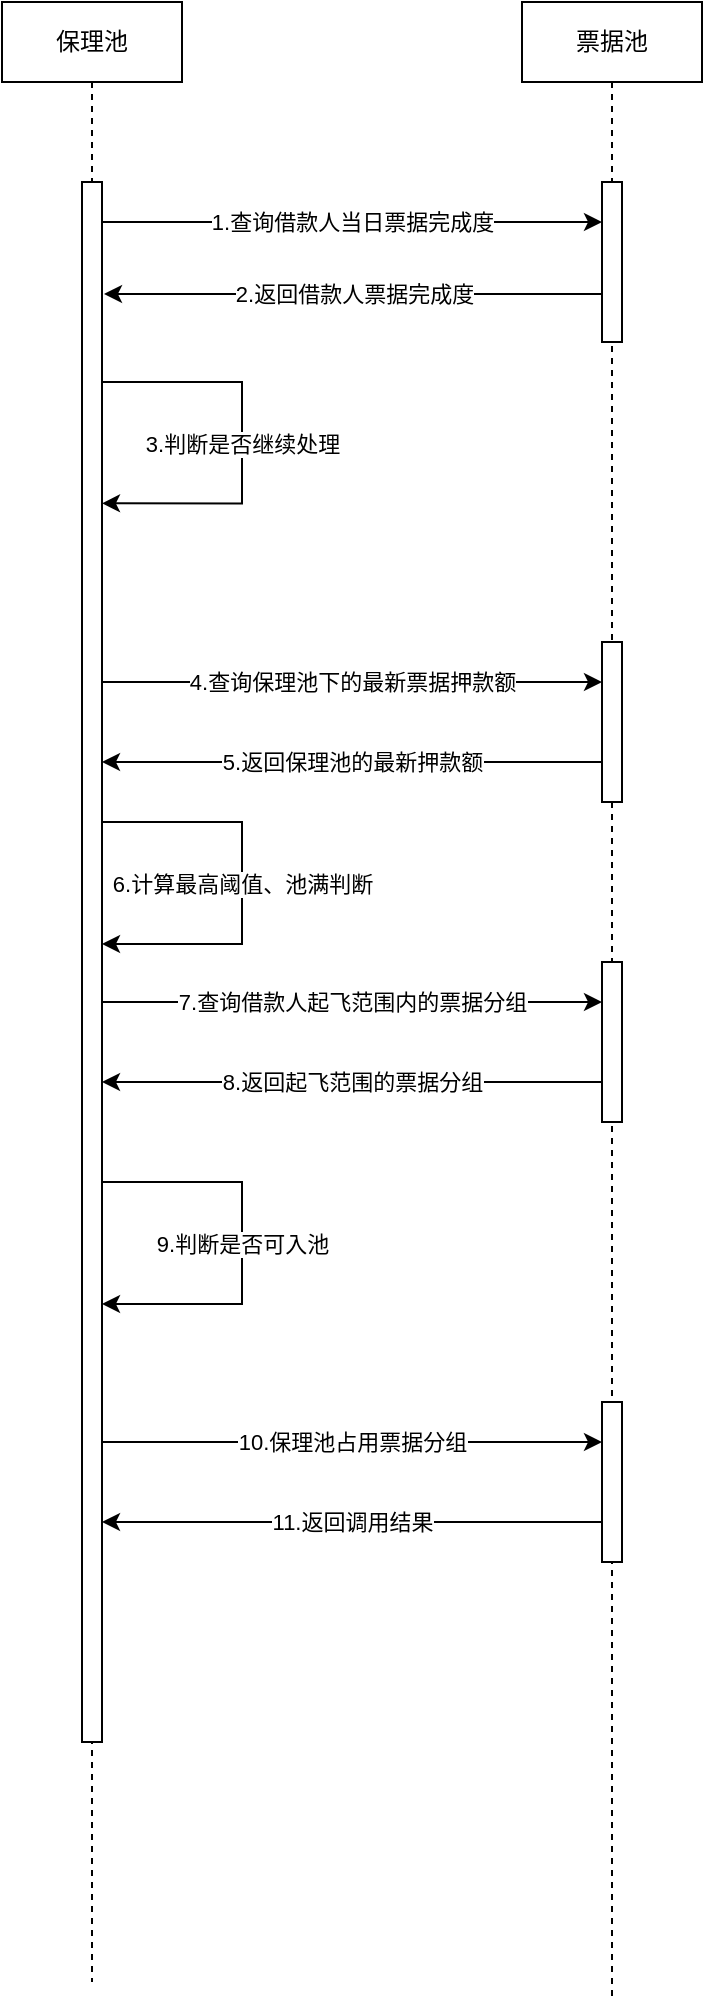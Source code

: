 <mxfile version="12.2.3" type="github" pages="1">
  <diagram id="tGaRmg_FqBVmIVdAfSxw" name="第 1 页">
    <mxGraphModel dx="932" dy="541" grid="1" gridSize="10" guides="1" tooltips="1" connect="1" arrows="1" fold="1" page="1" pageScale="1" pageWidth="827" pageHeight="1169" math="0" shadow="0">
      <root>
        <mxCell id="0"/>
        <mxCell id="1" parent="0"/>
        <mxCell id="-iLioCeoj1MhZy8JHEkB-1" value="保理池" style="shape=umlLifeline;perimeter=lifelinePerimeter;whiteSpace=wrap;html=1;container=1;collapsible=0;recursiveResize=0;outlineConnect=0;" vertex="1" parent="1">
          <mxGeometry x="270" y="100" width="90" height="990" as="geometry"/>
        </mxCell>
        <mxCell id="-iLioCeoj1MhZy8JHEkB-6" value="" style="html=1;points=[];perimeter=orthogonalPerimeter;" vertex="1" parent="-iLioCeoj1MhZy8JHEkB-1">
          <mxGeometry x="40" y="90" width="10" height="780" as="geometry"/>
        </mxCell>
        <mxCell id="-iLioCeoj1MhZy8JHEkB-40" value="3.判断是否继续处理" style="edgeStyle=orthogonalEdgeStyle;rounded=0;orthogonalLoop=1;jettySize=auto;html=1;entryX=1;entryY=0.206;entryDx=0;entryDy=0;entryPerimeter=0;" edge="1" parent="-iLioCeoj1MhZy8JHEkB-1" source="-iLioCeoj1MhZy8JHEkB-6" target="-iLioCeoj1MhZy8JHEkB-6">
          <mxGeometry relative="1" as="geometry">
            <Array as="points">
              <mxPoint x="120" y="190"/>
              <mxPoint x="120" y="251"/>
            </Array>
          </mxGeometry>
        </mxCell>
        <mxCell id="-iLioCeoj1MhZy8JHEkB-2" value="票据池" style="shape=umlLifeline;perimeter=lifelinePerimeter;whiteSpace=wrap;html=1;container=1;collapsible=0;recursiveResize=0;outlineConnect=0;" vertex="1" parent="1">
          <mxGeometry x="530" y="100" width="90" height="1000" as="geometry"/>
        </mxCell>
        <mxCell id="-iLioCeoj1MhZy8JHEkB-8" value="" style="html=1;points=[];perimeter=orthogonalPerimeter;" vertex="1" parent="-iLioCeoj1MhZy8JHEkB-2">
          <mxGeometry x="40" y="90" width="10" height="80" as="geometry"/>
        </mxCell>
        <mxCell id="-iLioCeoj1MhZy8JHEkB-15" value="" style="html=1;points=[];perimeter=orthogonalPerimeter;" vertex="1" parent="-iLioCeoj1MhZy8JHEkB-2">
          <mxGeometry x="40" y="320" width="10" height="80" as="geometry"/>
        </mxCell>
        <mxCell id="-iLioCeoj1MhZy8JHEkB-19" value="" style="html=1;points=[];perimeter=orthogonalPerimeter;" vertex="1" parent="-iLioCeoj1MhZy8JHEkB-2">
          <mxGeometry x="40" y="480" width="10" height="80" as="geometry"/>
        </mxCell>
        <mxCell id="-iLioCeoj1MhZy8JHEkB-26" value="" style="html=1;points=[];perimeter=orthogonalPerimeter;" vertex="1" parent="-iLioCeoj1MhZy8JHEkB-2">
          <mxGeometry x="40" y="700" width="10" height="80" as="geometry"/>
        </mxCell>
        <mxCell id="-iLioCeoj1MhZy8JHEkB-9" value="1.查询借款人当日票据完成度" style="edgeStyle=orthogonalEdgeStyle;rounded=0;orthogonalLoop=1;jettySize=auto;html=1;" edge="1" parent="1" source="-iLioCeoj1MhZy8JHEkB-6" target="-iLioCeoj1MhZy8JHEkB-8">
          <mxGeometry relative="1" as="geometry">
            <Array as="points">
              <mxPoint x="350" y="210"/>
              <mxPoint x="350" y="210"/>
            </Array>
          </mxGeometry>
        </mxCell>
        <mxCell id="-iLioCeoj1MhZy8JHEkB-12" value="2.返回借款人票据完成度" style="edgeStyle=orthogonalEdgeStyle;rounded=0;orthogonalLoop=1;jettySize=auto;html=1;" edge="1" parent="1" source="-iLioCeoj1MhZy8JHEkB-8">
          <mxGeometry relative="1" as="geometry">
            <mxPoint x="321" y="246" as="targetPoint"/>
            <Array as="points">
              <mxPoint x="440" y="246"/>
              <mxPoint x="440" y="246"/>
            </Array>
          </mxGeometry>
        </mxCell>
        <mxCell id="-iLioCeoj1MhZy8JHEkB-16" value="4.查询保理池下的最新票据押款额" style="edgeStyle=orthogonalEdgeStyle;rounded=0;orthogonalLoop=1;jettySize=auto;html=1;" edge="1" parent="1" target="-iLioCeoj1MhZy8JHEkB-15">
          <mxGeometry relative="1" as="geometry">
            <mxPoint x="320" y="440" as="sourcePoint"/>
            <Array as="points">
              <mxPoint x="440" y="440"/>
              <mxPoint x="440" y="440"/>
            </Array>
          </mxGeometry>
        </mxCell>
        <mxCell id="-iLioCeoj1MhZy8JHEkB-17" value="5.返回保理池的最新押款额" style="edgeStyle=orthogonalEdgeStyle;rounded=0;orthogonalLoop=1;jettySize=auto;html=1;" edge="1" parent="1" source="-iLioCeoj1MhZy8JHEkB-15">
          <mxGeometry relative="1" as="geometry">
            <mxPoint x="320" y="480" as="targetPoint"/>
            <Array as="points">
              <mxPoint x="320" y="480"/>
            </Array>
          </mxGeometry>
        </mxCell>
        <mxCell id="-iLioCeoj1MhZy8JHEkB-22" value="7.查询借款人起飞范围内的票据分组" style="edgeStyle=orthogonalEdgeStyle;rounded=0;orthogonalLoop=1;jettySize=auto;html=1;" edge="1" parent="1" target="-iLioCeoj1MhZy8JHEkB-19">
          <mxGeometry relative="1" as="geometry">
            <mxPoint x="320" y="600" as="sourcePoint"/>
            <Array as="points">
              <mxPoint x="460" y="600"/>
              <mxPoint x="460" y="600"/>
            </Array>
          </mxGeometry>
        </mxCell>
        <mxCell id="-iLioCeoj1MhZy8JHEkB-23" value="8.返回起飞范围的票据分组" style="edgeStyle=orthogonalEdgeStyle;rounded=0;orthogonalLoop=1;jettySize=auto;html=1;" edge="1" parent="1" source="-iLioCeoj1MhZy8JHEkB-19">
          <mxGeometry relative="1" as="geometry">
            <mxPoint x="320" y="640" as="targetPoint"/>
            <Array as="points">
              <mxPoint x="460" y="640"/>
              <mxPoint x="460" y="640"/>
            </Array>
          </mxGeometry>
        </mxCell>
        <mxCell id="-iLioCeoj1MhZy8JHEkB-27" value="10.保理池占用票据分组" style="edgeStyle=orthogonalEdgeStyle;rounded=0;orthogonalLoop=1;jettySize=auto;html=1;" edge="1" parent="1" target="-iLioCeoj1MhZy8JHEkB-26">
          <mxGeometry relative="1" as="geometry">
            <mxPoint x="320" y="820" as="sourcePoint"/>
            <Array as="points">
              <mxPoint x="370" y="820"/>
              <mxPoint x="370" y="820"/>
            </Array>
          </mxGeometry>
        </mxCell>
        <mxCell id="-iLioCeoj1MhZy8JHEkB-29" value="11.返回调用结果" style="edgeStyle=orthogonalEdgeStyle;rounded=0;orthogonalLoop=1;jettySize=auto;html=1;" edge="1" parent="1" source="-iLioCeoj1MhZy8JHEkB-26">
          <mxGeometry relative="1" as="geometry">
            <mxPoint x="320" y="860" as="targetPoint"/>
            <Array as="points">
              <mxPoint x="360" y="860"/>
              <mxPoint x="360" y="860"/>
            </Array>
          </mxGeometry>
        </mxCell>
        <mxCell id="-iLioCeoj1MhZy8JHEkB-41" value="6.计算最高阈值、池满判断" style="edgeStyle=orthogonalEdgeStyle;rounded=0;orthogonalLoop=1;jettySize=auto;html=1;entryX=1;entryY=0.206;entryDx=0;entryDy=0;entryPerimeter=0;" edge="1" parent="1">
          <mxGeometry relative="1" as="geometry">
            <mxPoint x="320" y="510" as="sourcePoint"/>
            <mxPoint x="320" y="571" as="targetPoint"/>
            <Array as="points">
              <mxPoint x="390" y="510"/>
              <mxPoint x="390" y="571"/>
            </Array>
          </mxGeometry>
        </mxCell>
        <mxCell id="-iLioCeoj1MhZy8JHEkB-42" value="9.判断是否可入池" style="edgeStyle=orthogonalEdgeStyle;rounded=0;orthogonalLoop=1;jettySize=auto;html=1;entryX=1;entryY=0.206;entryDx=0;entryDy=0;entryPerimeter=0;" edge="1" parent="1">
          <mxGeometry relative="1" as="geometry">
            <mxPoint x="320" y="690" as="sourcePoint"/>
            <mxPoint x="320" y="751" as="targetPoint"/>
            <Array as="points">
              <mxPoint x="390" y="690"/>
              <mxPoint x="390" y="751"/>
            </Array>
          </mxGeometry>
        </mxCell>
      </root>
    </mxGraphModel>
  </diagram>
</mxfile>
